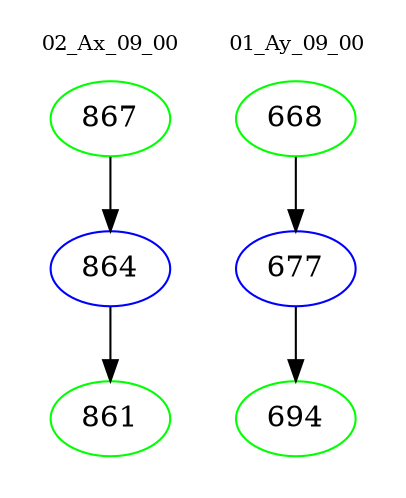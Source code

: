 digraph{
subgraph cluster_0 {
color = white
label = "02_Ax_09_00";
fontsize=10;
T0_867 [label="867", color="green"]
T0_867 -> T0_864 [color="black"]
T0_864 [label="864", color="blue"]
T0_864 -> T0_861 [color="black"]
T0_861 [label="861", color="green"]
}
subgraph cluster_1 {
color = white
label = "01_Ay_09_00";
fontsize=10;
T1_668 [label="668", color="green"]
T1_668 -> T1_677 [color="black"]
T1_677 [label="677", color="blue"]
T1_677 -> T1_694 [color="black"]
T1_694 [label="694", color="green"]
}
}
